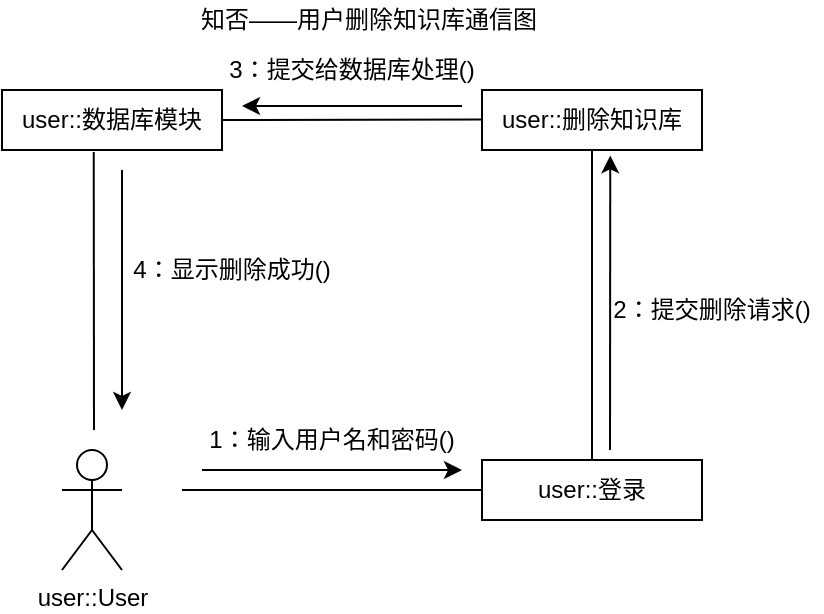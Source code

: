 <mxfile version="14.7.6" type="device"><diagram id="Xm_rDY9wz9gBtmzlKJe3" name="Page-1"><mxGraphModel dx="447" dy="627" grid="1" gridSize="10" guides="1" tooltips="1" connect="1" arrows="1" fold="1" page="1" pageScale="1" pageWidth="827" pageHeight="1169" math="0" shadow="0"><root><mxCell id="0"/><mxCell id="1" parent="0"/><mxCell id="qBdKWuI6ZslNamdyGUCg-1" value="user::User&lt;br&gt;" style="shape=umlActor;verticalLabelPosition=bottom;verticalAlign=top;html=1;" vertex="1" parent="1"><mxGeometry x="260" y="810" width="30" height="60" as="geometry"/></mxCell><mxCell id="qBdKWuI6ZslNamdyGUCg-2" value="user::删除知识库" style="rounded=0;whiteSpace=wrap;html=1;" vertex="1" parent="1"><mxGeometry x="470" y="630" width="110" height="30" as="geometry"/></mxCell><mxCell id="qBdKWuI6ZslNamdyGUCg-3" value="user::登录" style="rounded=0;whiteSpace=wrap;html=1;" vertex="1" parent="1"><mxGeometry x="470" y="815" width="110" height="30" as="geometry"/></mxCell><mxCell id="qBdKWuI6ZslNamdyGUCg-4" value="user::数据库模块" style="rounded=0;whiteSpace=wrap;html=1;" vertex="1" parent="1"><mxGeometry x="230" y="630" width="110" height="30" as="geometry"/></mxCell><mxCell id="qBdKWuI6ZslNamdyGUCg-5" value="" style="endArrow=none;html=1;entryX=0;entryY=0.5;entryDx=0;entryDy=0;" edge="1" parent="1" target="qBdKWuI6ZslNamdyGUCg-3"><mxGeometry width="50" height="50" relative="1" as="geometry"><mxPoint x="320" y="830" as="sourcePoint"/><mxPoint x="413.5" y="795" as="targetPoint"/></mxGeometry></mxCell><mxCell id="qBdKWuI6ZslNamdyGUCg-6" value="" style="endArrow=none;html=1;entryX=0.5;entryY=1;entryDx=0;entryDy=0;exitX=0.5;exitY=0;exitDx=0;exitDy=0;" edge="1" parent="1" source="qBdKWuI6ZslNamdyGUCg-3" target="qBdKWuI6ZslNamdyGUCg-2"><mxGeometry width="50" height="50" relative="1" as="geometry"><mxPoint x="414" y="740" as="sourcePoint"/><mxPoint x="564" y="740" as="targetPoint"/></mxGeometry></mxCell><mxCell id="qBdKWuI6ZslNamdyGUCg-7" value="" style="endArrow=none;html=1;entryX=0;entryY=0.5;entryDx=0;entryDy=0;" edge="1" parent="1"><mxGeometry width="50" height="50" relative="1" as="geometry"><mxPoint x="340" y="645" as="sourcePoint"/><mxPoint x="470" y="644.71" as="targetPoint"/></mxGeometry></mxCell><mxCell id="qBdKWuI6ZslNamdyGUCg-8" value="" style="endArrow=none;html=1;exitX=0.417;exitY=1.033;exitDx=0;exitDy=0;exitPerimeter=0;" edge="1" parent="1" source="qBdKWuI6ZslNamdyGUCg-4"><mxGeometry width="50" height="50" relative="1" as="geometry"><mxPoint x="280" y="720.29" as="sourcePoint"/><mxPoint x="276" y="800" as="targetPoint"/></mxGeometry></mxCell><mxCell id="qBdKWuI6ZslNamdyGUCg-9" value="" style="endArrow=classic;html=1;" edge="1" parent="1"><mxGeometry width="50" height="50" relative="1" as="geometry"><mxPoint x="330" y="820" as="sourcePoint"/><mxPoint x="460" y="820" as="targetPoint"/></mxGeometry></mxCell><mxCell id="qBdKWuI6ZslNamdyGUCg-10" value="1：输入用户名和密码()" style="text;html=1;strokeColor=none;fillColor=none;align=center;verticalAlign=middle;whiteSpace=wrap;rounded=0;" vertex="1" parent="1"><mxGeometry x="330" y="795" width="130" height="20" as="geometry"/></mxCell><mxCell id="qBdKWuI6ZslNamdyGUCg-11" value="" style="endArrow=classic;html=1;" edge="1" parent="1"><mxGeometry width="50" height="50" relative="1" as="geometry"><mxPoint x="460" y="638" as="sourcePoint"/><mxPoint x="350" y="638" as="targetPoint"/></mxGeometry></mxCell><mxCell id="qBdKWuI6ZslNamdyGUCg-12" value="3：提交给数据库处理()" style="text;html=1;strokeColor=none;fillColor=none;align=center;verticalAlign=middle;whiteSpace=wrap;rounded=0;" vertex="1" parent="1"><mxGeometry x="340" y="610.0" width="130" height="20" as="geometry"/></mxCell><mxCell id="qBdKWuI6ZslNamdyGUCg-14" value="" style="endArrow=classic;html=1;entryX=0.583;entryY=1.09;entryDx=0;entryDy=0;entryPerimeter=0;" edge="1" parent="1" target="qBdKWuI6ZslNamdyGUCg-2"><mxGeometry width="50" height="50" relative="1" as="geometry"><mxPoint x="534" y="810" as="sourcePoint"/><mxPoint x="450" y="690" as="targetPoint"/></mxGeometry></mxCell><mxCell id="qBdKWuI6ZslNamdyGUCg-15" value="2：提交删除请求()" style="text;html=1;strokeColor=none;fillColor=none;align=center;verticalAlign=middle;whiteSpace=wrap;rounded=0;" vertex="1" parent="1"><mxGeometry x="530" y="730" width="110" height="20" as="geometry"/></mxCell><mxCell id="qBdKWuI6ZslNamdyGUCg-16" value="4：显示删除成功()" style="text;html=1;strokeColor=none;fillColor=none;align=center;verticalAlign=middle;whiteSpace=wrap;rounded=0;" vertex="1" parent="1"><mxGeometry x="290" y="710" width="110" height="20" as="geometry"/></mxCell><mxCell id="qBdKWuI6ZslNamdyGUCg-17" value="" style="endArrow=classic;html=1;" edge="1" parent="1"><mxGeometry width="50" height="50" relative="1" as="geometry"><mxPoint x="290" y="670" as="sourcePoint"/><mxPoint x="290" y="790" as="targetPoint"/></mxGeometry></mxCell><mxCell id="qBdKWuI6ZslNamdyGUCg-18" value="知否——用户删除知识库通信图" style="text;html=1;strokeColor=none;fillColor=none;align=center;verticalAlign=middle;whiteSpace=wrap;rounded=0;" vertex="1" parent="1"><mxGeometry x="316" y="585" width="195" height="20" as="geometry"/></mxCell></root></mxGraphModel></diagram></mxfile>